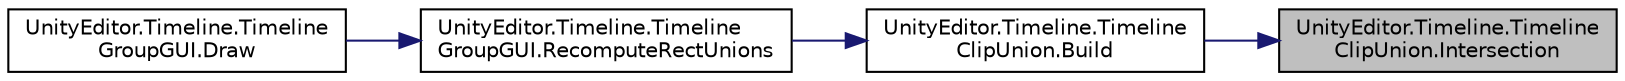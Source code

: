 digraph "UnityEditor.Timeline.TimelineClipUnion.Intersection"
{
 // LATEX_PDF_SIZE
  edge [fontname="Helvetica",fontsize="10",labelfontname="Helvetica",labelfontsize="10"];
  node [fontname="Helvetica",fontsize="10",shape=record];
  rankdir="RL";
  Node1 [label="UnityEditor.Timeline.Timeline\lClipUnion.Intersection",height=0.2,width=0.4,color="black", fillcolor="grey75", style="filled", fontcolor="black",tooltip=" "];
  Node1 -> Node2 [dir="back",color="midnightblue",fontsize="10",style="solid",fontname="Helvetica"];
  Node2 [label="UnityEditor.Timeline.Timeline\lClipUnion.Build",height=0.2,width=0.4,color="black", fillcolor="white", style="filled",URL="$class_unity_editor_1_1_timeline_1_1_timeline_clip_union.html#a42bfdea2b388845806ecf0735a47391b",tooltip=" "];
  Node2 -> Node3 [dir="back",color="midnightblue",fontsize="10",style="solid",fontname="Helvetica"];
  Node3 [label="UnityEditor.Timeline.Timeline\lGroupGUI.RecomputeRectUnions",height=0.2,width=0.4,color="black", fillcolor="white", style="filled",URL="$class_unity_editor_1_1_timeline_1_1_timeline_group_g_u_i.html#a1e0967497780251a2831a350aa172e41",tooltip=" "];
  Node3 -> Node4 [dir="back",color="midnightblue",fontsize="10",style="solid",fontname="Helvetica"];
  Node4 [label="UnityEditor.Timeline.Timeline\lGroupGUI.Draw",height=0.2,width=0.4,color="black", fillcolor="white", style="filled",URL="$class_unity_editor_1_1_timeline_1_1_timeline_group_g_u_i.html#a235284ba10703efa5cf4d959153ec2a9",tooltip=" "];
}
